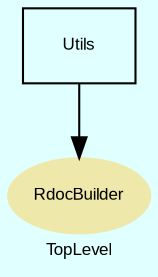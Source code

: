 digraph TopLevel {
    label = "TopLevel"
    compound = true
    fontname = Arial
    fontsize = 8
    bgcolor = lightcyan1
    node [
        color = black,
        fontname = Arial,
        fontsize = 8
    ]

    RdocBuilder [
        fontcolor = black,
        shape = ellipse,
        URL = "classes/RdocBuilder.html",
        color = palegoldenrod,
        style = filled,
        label = "RdocBuilder"
    ]

    Utils [
        shape = box,
        URL = "classes/Utils.html",
        label = "Utils"
    ]

    Utils -> RdocBuilder [

    ]

}

